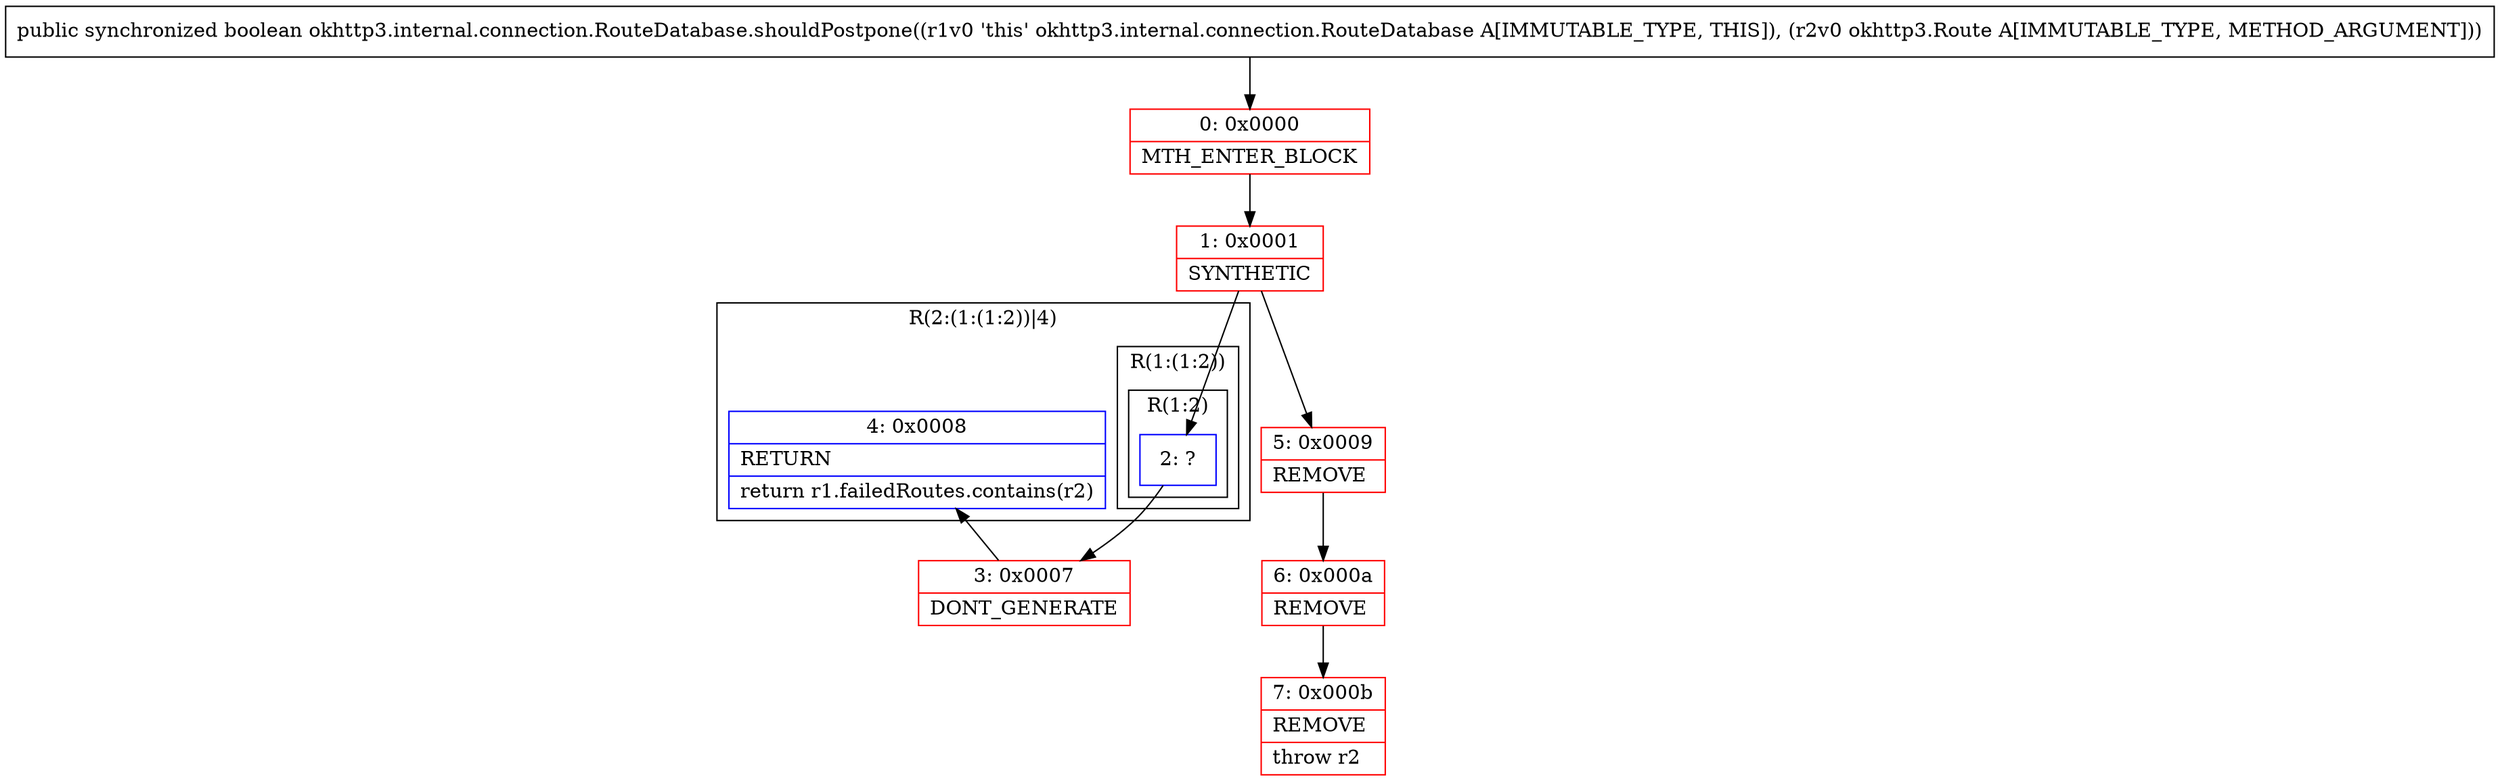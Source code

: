digraph "CFG forokhttp3.internal.connection.RouteDatabase.shouldPostpone(Lokhttp3\/Route;)Z" {
subgraph cluster_Region_685546444 {
label = "R(2:(1:(1:2))|4)";
node [shape=record,color=blue];
subgraph cluster_Region_1735673261 {
label = "R(1:(1:2))";
node [shape=record,color=blue];
subgraph cluster_Region_1392584548 {
label = "R(1:2)";
node [shape=record,color=blue];
Node_2 [shape=record,label="{2\:\ ?}"];
}
}
Node_4 [shape=record,label="{4\:\ 0x0008|RETURN\l|return r1.failedRoutes.contains(r2)\l}"];
}
Node_0 [shape=record,color=red,label="{0\:\ 0x0000|MTH_ENTER_BLOCK\l}"];
Node_1 [shape=record,color=red,label="{1\:\ 0x0001|SYNTHETIC\l}"];
Node_3 [shape=record,color=red,label="{3\:\ 0x0007|DONT_GENERATE\l}"];
Node_5 [shape=record,color=red,label="{5\:\ 0x0009|REMOVE\l}"];
Node_6 [shape=record,color=red,label="{6\:\ 0x000a|REMOVE\l}"];
Node_7 [shape=record,color=red,label="{7\:\ 0x000b|REMOVE\l|throw r2\l}"];
MethodNode[shape=record,label="{public synchronized boolean okhttp3.internal.connection.RouteDatabase.shouldPostpone((r1v0 'this' okhttp3.internal.connection.RouteDatabase A[IMMUTABLE_TYPE, THIS]), (r2v0 okhttp3.Route A[IMMUTABLE_TYPE, METHOD_ARGUMENT])) }"];
MethodNode -> Node_0;
Node_2 -> Node_3;
Node_0 -> Node_1;
Node_1 -> Node_2;
Node_1 -> Node_5;
Node_3 -> Node_4;
Node_5 -> Node_6;
Node_6 -> Node_7;
}


